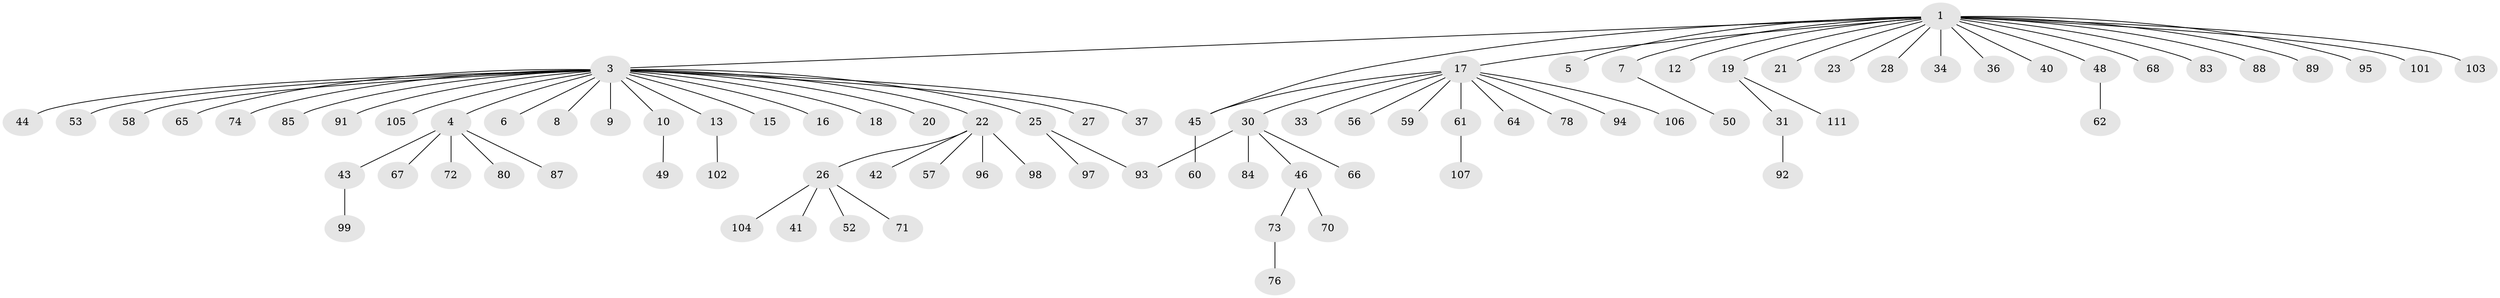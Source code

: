 // Generated by graph-tools (version 1.1) at 2025/51/02/27/25 19:51:55]
// undirected, 85 vertices, 86 edges
graph export_dot {
graph [start="1"]
  node [color=gray90,style=filled];
  1 [super="+2"];
  3 [super="+11"];
  4 [super="+109"];
  5 [super="+39"];
  6 [super="+47"];
  7 [super="+54"];
  8;
  9;
  10 [super="+14"];
  12;
  13 [super="+86"];
  15;
  16;
  17 [super="+81"];
  18;
  19 [super="+29"];
  20;
  21;
  22 [super="+24"];
  23;
  25 [super="+38"];
  26 [super="+32"];
  27;
  28;
  30 [super="+90"];
  31 [super="+35"];
  33;
  34;
  36;
  37 [super="+63"];
  40 [super="+51"];
  41;
  42 [super="+55"];
  43 [super="+77"];
  44;
  45 [super="+75"];
  46 [super="+79"];
  48;
  49;
  50;
  52;
  53 [super="+82"];
  56;
  57;
  58;
  59;
  60;
  61 [super="+69"];
  62 [super="+110"];
  64;
  65;
  66;
  67;
  68;
  70 [super="+108"];
  71;
  72;
  73;
  74;
  76 [super="+100"];
  78;
  80;
  83;
  84;
  85;
  87;
  88;
  89;
  91;
  92;
  93;
  94;
  95;
  96;
  97;
  98;
  99;
  101;
  102;
  103;
  104;
  105;
  106;
  107;
  111;
  1 -- 3;
  1 -- 5;
  1 -- 12;
  1 -- 17;
  1 -- 19;
  1 -- 23;
  1 -- 28;
  1 -- 34;
  1 -- 40;
  1 -- 68;
  1 -- 83;
  1 -- 88;
  1 -- 101;
  1 -- 103;
  1 -- 48;
  1 -- 36;
  1 -- 21;
  1 -- 7;
  1 -- 89;
  1 -- 95;
  1 -- 45;
  3 -- 4;
  3 -- 6;
  3 -- 8;
  3 -- 9;
  3 -- 10;
  3 -- 13;
  3 -- 15;
  3 -- 16;
  3 -- 18;
  3 -- 20;
  3 -- 22;
  3 -- 25;
  3 -- 27;
  3 -- 37;
  3 -- 44;
  3 -- 53;
  3 -- 58;
  3 -- 65;
  3 -- 74;
  3 -- 85;
  3 -- 91;
  3 -- 105;
  4 -- 43;
  4 -- 67;
  4 -- 72;
  4 -- 80;
  4 -- 87;
  7 -- 50;
  10 -- 49;
  13 -- 102;
  17 -- 30;
  17 -- 33;
  17 -- 45;
  17 -- 56;
  17 -- 59;
  17 -- 61;
  17 -- 64;
  17 -- 78;
  17 -- 94;
  17 -- 106;
  19 -- 31;
  19 -- 111;
  22 -- 26;
  22 -- 42;
  22 -- 57;
  22 -- 96;
  22 -- 98;
  25 -- 93;
  25 -- 97;
  26 -- 52;
  26 -- 104;
  26 -- 41;
  26 -- 71;
  30 -- 46;
  30 -- 66;
  30 -- 84;
  30 -- 93;
  31 -- 92;
  43 -- 99;
  45 -- 60;
  46 -- 70;
  46 -- 73;
  48 -- 62;
  61 -- 107;
  73 -- 76;
}
